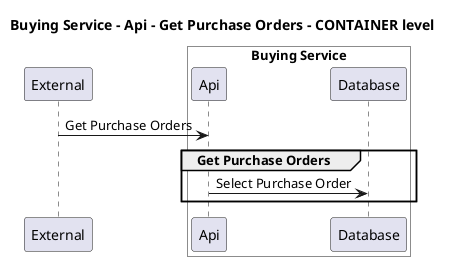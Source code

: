 @startuml

title Buying Service - Api - Get Purchase Orders - CONTAINER level

participant "External" as C4InterFlow.SoftwareSystems.ExternalSystem

box "Buying Service" #White
    participant "Api" as ECommercePlatform.SoftwareSystems.BuyingService.Containers.Api
    participant "Database" as ECommercePlatform.SoftwareSystems.BuyingService.Containers.Database
end box


C4InterFlow.SoftwareSystems.ExternalSystem -> ECommercePlatform.SoftwareSystems.BuyingService.Containers.Api : Get Purchase Orders
group Get Purchase Orders
ECommercePlatform.SoftwareSystems.BuyingService.Containers.Api -> ECommercePlatform.SoftwareSystems.BuyingService.Containers.Database : Select Purchase Order
end


@enduml
